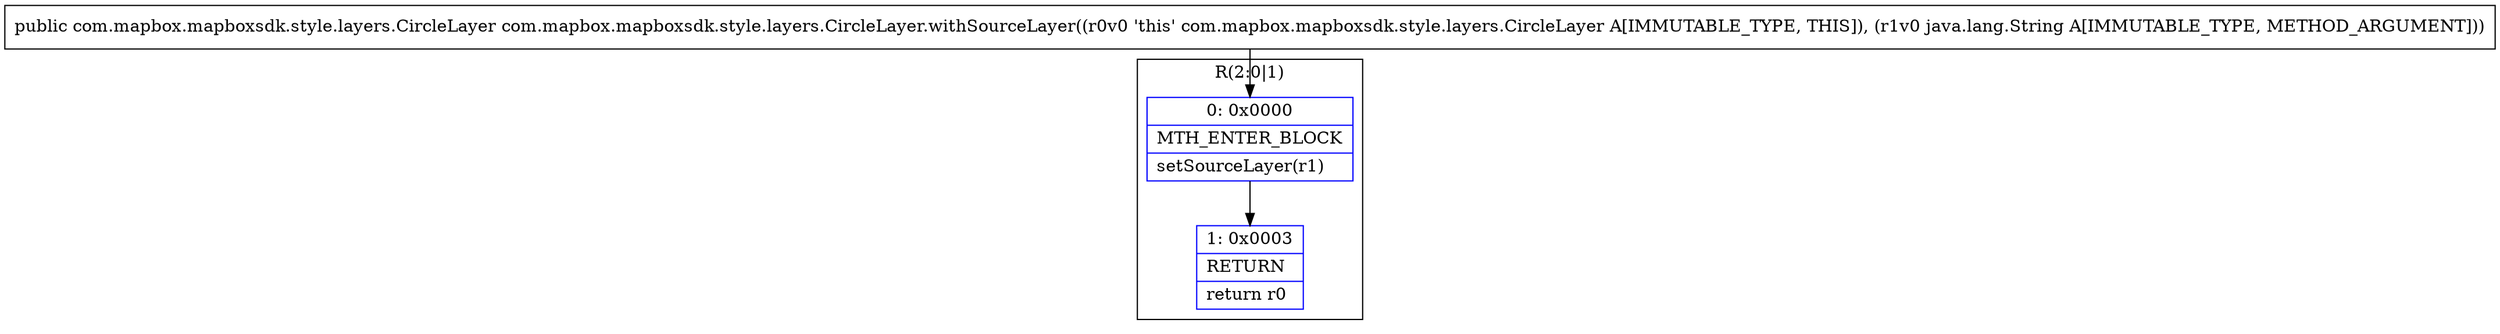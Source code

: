 digraph "CFG forcom.mapbox.mapboxsdk.style.layers.CircleLayer.withSourceLayer(Ljava\/lang\/String;)Lcom\/mapbox\/mapboxsdk\/style\/layers\/CircleLayer;" {
subgraph cluster_Region_508735298 {
label = "R(2:0|1)";
node [shape=record,color=blue];
Node_0 [shape=record,label="{0\:\ 0x0000|MTH_ENTER_BLOCK\l|setSourceLayer(r1)\l}"];
Node_1 [shape=record,label="{1\:\ 0x0003|RETURN\l|return r0\l}"];
}
MethodNode[shape=record,label="{public com.mapbox.mapboxsdk.style.layers.CircleLayer com.mapbox.mapboxsdk.style.layers.CircleLayer.withSourceLayer((r0v0 'this' com.mapbox.mapboxsdk.style.layers.CircleLayer A[IMMUTABLE_TYPE, THIS]), (r1v0 java.lang.String A[IMMUTABLE_TYPE, METHOD_ARGUMENT])) }"];
MethodNode -> Node_0;
Node_0 -> Node_1;
}

